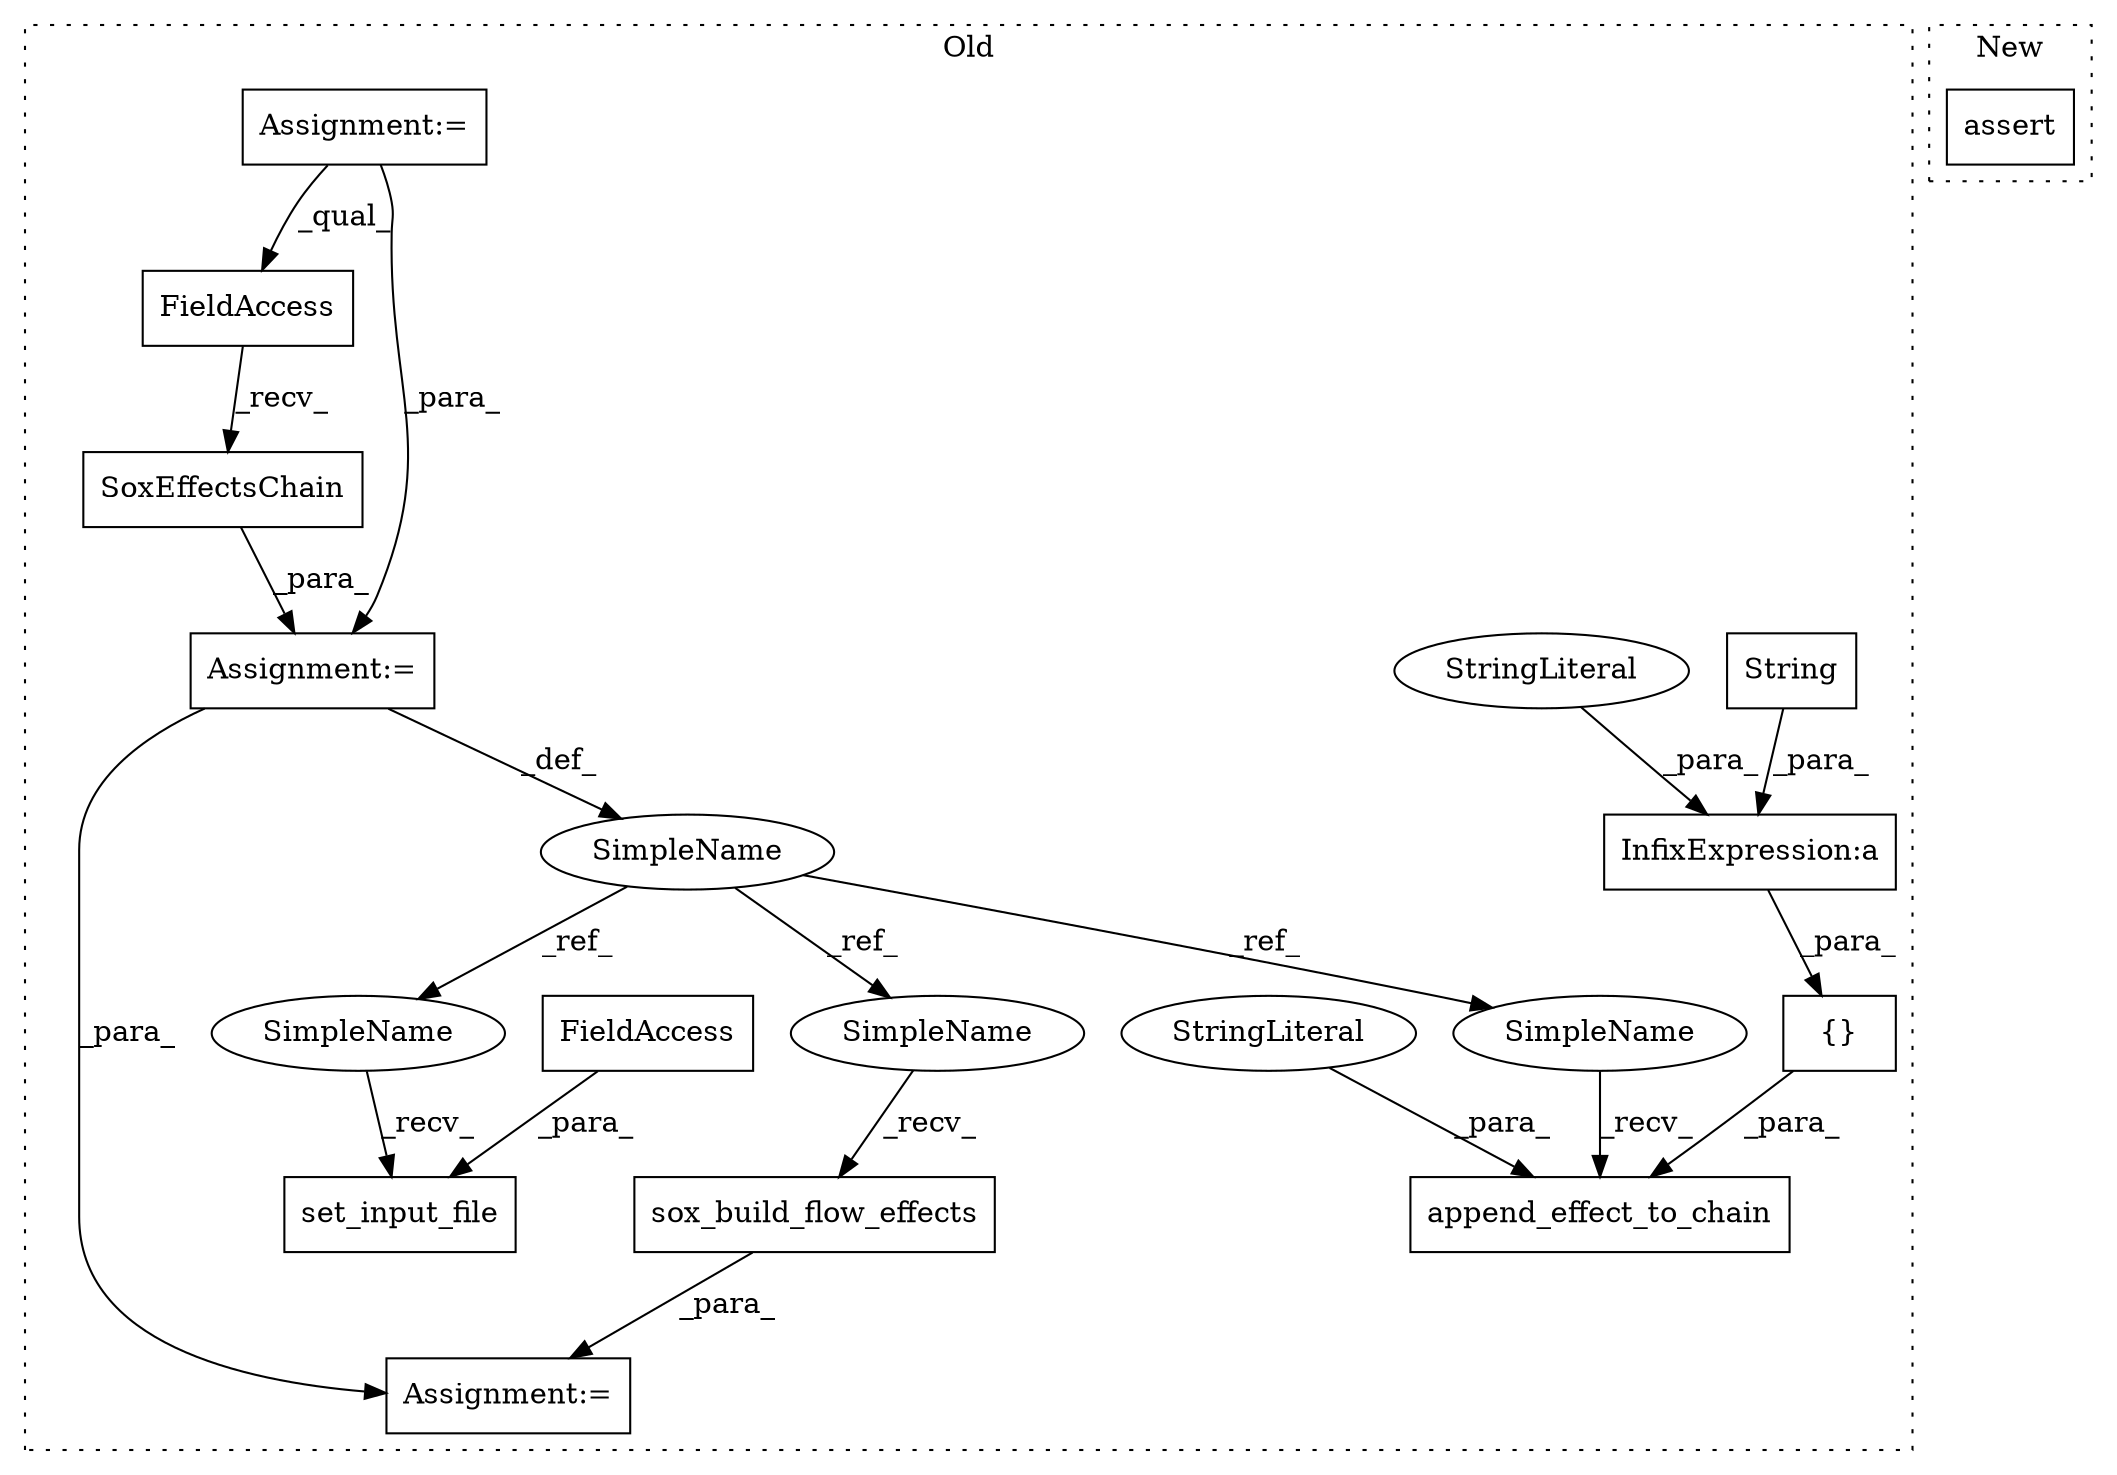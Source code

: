 digraph G {
subgraph cluster0 {
1 [label="SoxEffectsChain" a="32" s="10087" l="17" shape="box"];
3 [label="FieldAccess" a="22" s="10064" l="22" shape="box"];
4 [label="append_effect_to_chain" a="32" s="10155,10233" l="23,1" shape="box"];
5 [label="SimpleName" a="42" s="10062" l="1" shape="ellipse"];
6 [label="set_input_file" a="32" s="10112,10146" l="15,1" shape="box"];
7 [label="sox_build_flow_effects" a="32" s="10283" l="24" shape="box"];
8 [label="StringLiteral" a="45" s="10178" l="8" shape="ellipse"];
9 [label="Assignment:=" a="7" s="10063" l="1" shape="box"];
10 [label="Assignment:=" a="7" s="9971" l="10" shape="box"];
11 [label="Assignment:=" a="7" s="10279" l="2" shape="box"];
12 [label="{}" a="4" s="10196,10232" l="1,1" shape="box"];
13 [label="FieldAccess" a="22" s="10127" l="19" shape="box"];
14 [label="InfixExpression:a" a="27" s="10225" l="3" shape="box"];
15 [label="String" a="32" s="10216,10224" l="7,1" shape="box"];
16 [label="StringLiteral" a="45" s="10228" l="3" shape="ellipse"];
17 [label="SimpleName" a="42" s="10110" l="1" shape="ellipse"];
18 [label="SimpleName" a="42" s="10153" l="1" shape="ellipse"];
19 [label="SimpleName" a="42" s="10281" l="1" shape="ellipse"];
label = "Old";
style="dotted";
}
subgraph cluster1 {
2 [label="assert" a="32" s="6410,6457" l="18,1" shape="box"];
label = "New";
style="dotted";
}
1 -> 9 [label="_para_"];
3 -> 1 [label="_recv_"];
5 -> 17 [label="_ref_"];
5 -> 19 [label="_ref_"];
5 -> 18 [label="_ref_"];
7 -> 11 [label="_para_"];
8 -> 4 [label="_para_"];
9 -> 5 [label="_def_"];
9 -> 11 [label="_para_"];
10 -> 3 [label="_qual_"];
10 -> 9 [label="_para_"];
12 -> 4 [label="_para_"];
13 -> 6 [label="_para_"];
14 -> 12 [label="_para_"];
15 -> 14 [label="_para_"];
16 -> 14 [label="_para_"];
17 -> 6 [label="_recv_"];
18 -> 4 [label="_recv_"];
19 -> 7 [label="_recv_"];
}